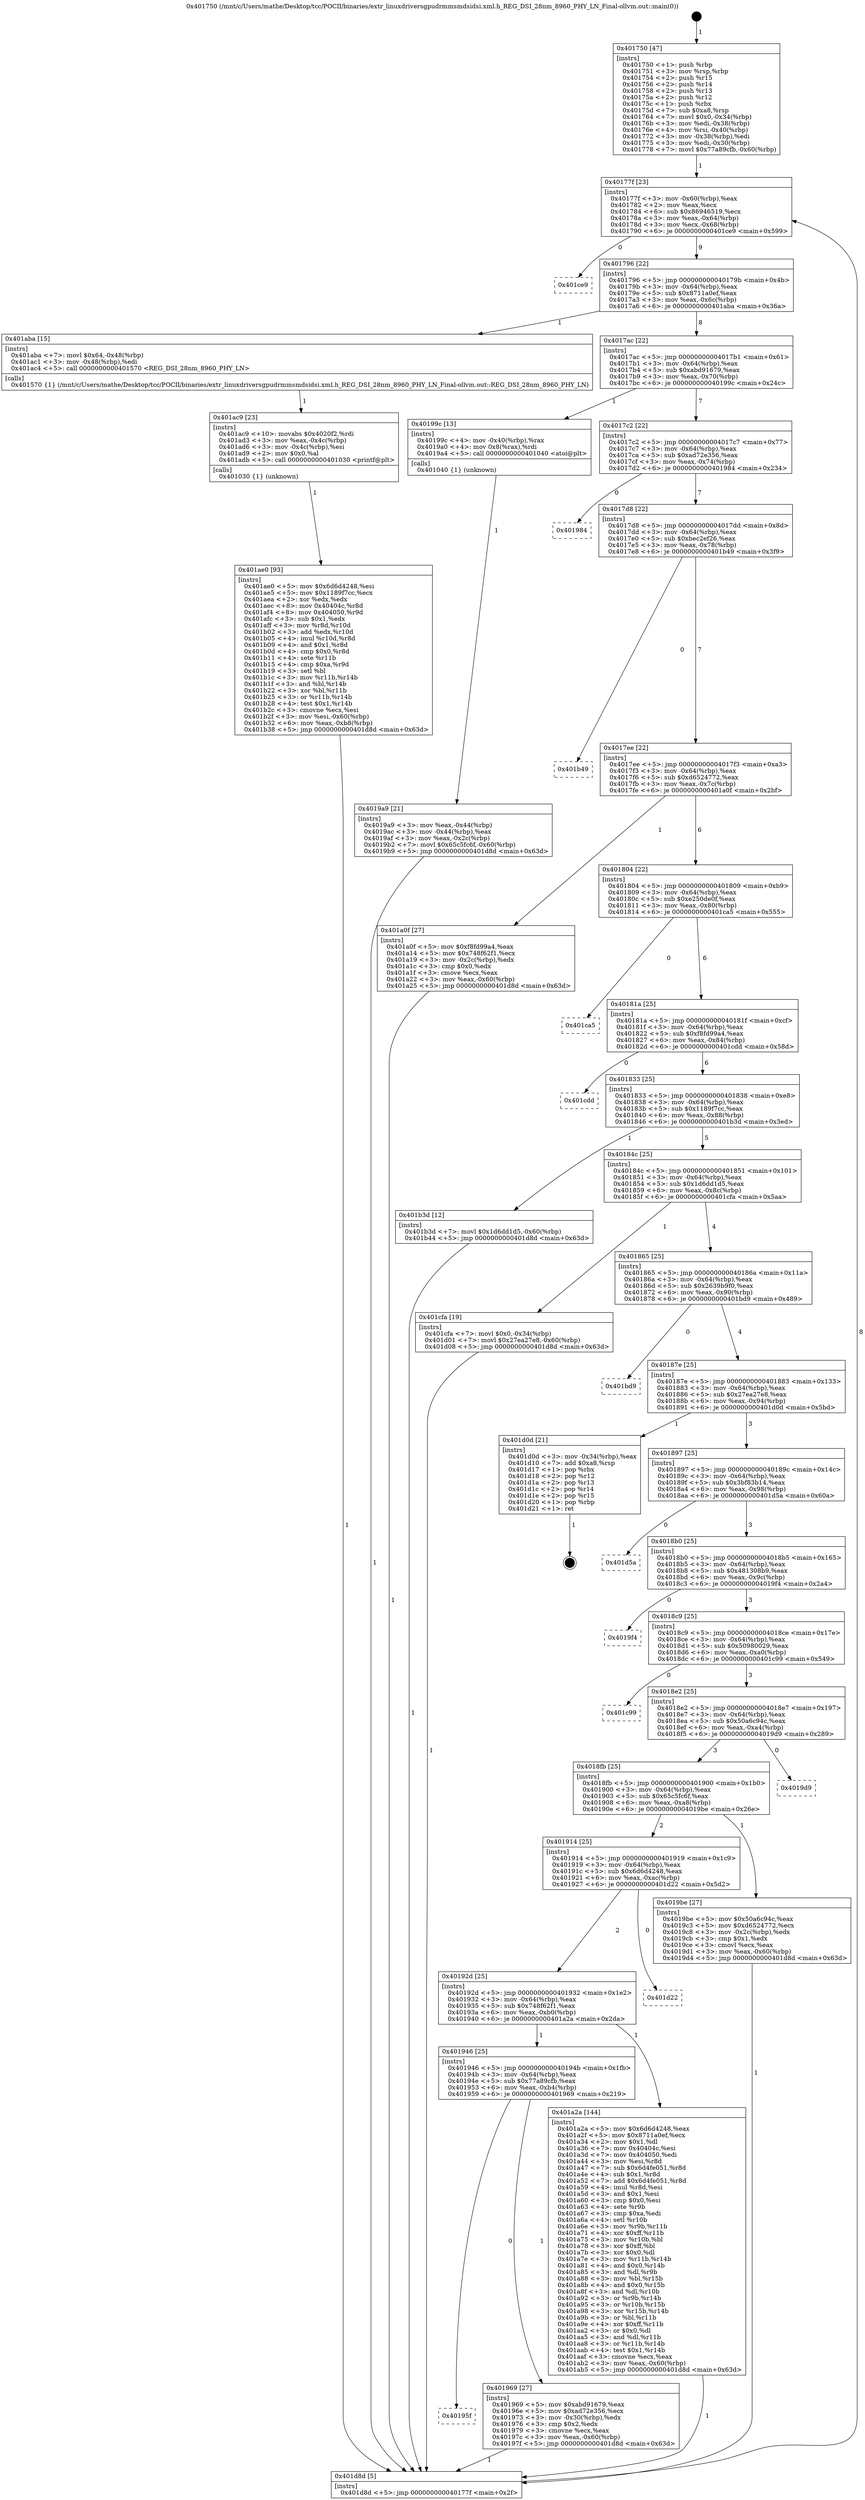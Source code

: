 digraph "0x401750" {
  label = "0x401750 (/mnt/c/Users/mathe/Desktop/tcc/POCII/binaries/extr_linuxdriversgpudrmmsmdsidsi.xml.h_REG_DSI_28nm_8960_PHY_LN_Final-ollvm.out::main(0))"
  labelloc = "t"
  node[shape=record]

  Entry [label="",width=0.3,height=0.3,shape=circle,fillcolor=black,style=filled]
  "0x40177f" [label="{
     0x40177f [23]\l
     | [instrs]\l
     &nbsp;&nbsp;0x40177f \<+3\>: mov -0x60(%rbp),%eax\l
     &nbsp;&nbsp;0x401782 \<+2\>: mov %eax,%ecx\l
     &nbsp;&nbsp;0x401784 \<+6\>: sub $0x86946519,%ecx\l
     &nbsp;&nbsp;0x40178a \<+3\>: mov %eax,-0x64(%rbp)\l
     &nbsp;&nbsp;0x40178d \<+3\>: mov %ecx,-0x68(%rbp)\l
     &nbsp;&nbsp;0x401790 \<+6\>: je 0000000000401ce9 \<main+0x599\>\l
  }"]
  "0x401ce9" [label="{
     0x401ce9\l
  }", style=dashed]
  "0x401796" [label="{
     0x401796 [22]\l
     | [instrs]\l
     &nbsp;&nbsp;0x401796 \<+5\>: jmp 000000000040179b \<main+0x4b\>\l
     &nbsp;&nbsp;0x40179b \<+3\>: mov -0x64(%rbp),%eax\l
     &nbsp;&nbsp;0x40179e \<+5\>: sub $0x8711a0ef,%eax\l
     &nbsp;&nbsp;0x4017a3 \<+3\>: mov %eax,-0x6c(%rbp)\l
     &nbsp;&nbsp;0x4017a6 \<+6\>: je 0000000000401aba \<main+0x36a\>\l
  }"]
  Exit [label="",width=0.3,height=0.3,shape=circle,fillcolor=black,style=filled,peripheries=2]
  "0x401aba" [label="{
     0x401aba [15]\l
     | [instrs]\l
     &nbsp;&nbsp;0x401aba \<+7\>: movl $0x64,-0x48(%rbp)\l
     &nbsp;&nbsp;0x401ac1 \<+3\>: mov -0x48(%rbp),%edi\l
     &nbsp;&nbsp;0x401ac4 \<+5\>: call 0000000000401570 \<REG_DSI_28nm_8960_PHY_LN\>\l
     | [calls]\l
     &nbsp;&nbsp;0x401570 \{1\} (/mnt/c/Users/mathe/Desktop/tcc/POCII/binaries/extr_linuxdriversgpudrmmsmdsidsi.xml.h_REG_DSI_28nm_8960_PHY_LN_Final-ollvm.out::REG_DSI_28nm_8960_PHY_LN)\l
  }"]
  "0x4017ac" [label="{
     0x4017ac [22]\l
     | [instrs]\l
     &nbsp;&nbsp;0x4017ac \<+5\>: jmp 00000000004017b1 \<main+0x61\>\l
     &nbsp;&nbsp;0x4017b1 \<+3\>: mov -0x64(%rbp),%eax\l
     &nbsp;&nbsp;0x4017b4 \<+5\>: sub $0xabd91679,%eax\l
     &nbsp;&nbsp;0x4017b9 \<+3\>: mov %eax,-0x70(%rbp)\l
     &nbsp;&nbsp;0x4017bc \<+6\>: je 000000000040199c \<main+0x24c\>\l
  }"]
  "0x401ae0" [label="{
     0x401ae0 [93]\l
     | [instrs]\l
     &nbsp;&nbsp;0x401ae0 \<+5\>: mov $0x6d6d4248,%esi\l
     &nbsp;&nbsp;0x401ae5 \<+5\>: mov $0x1189f7cc,%ecx\l
     &nbsp;&nbsp;0x401aea \<+2\>: xor %edx,%edx\l
     &nbsp;&nbsp;0x401aec \<+8\>: mov 0x40404c,%r8d\l
     &nbsp;&nbsp;0x401af4 \<+8\>: mov 0x404050,%r9d\l
     &nbsp;&nbsp;0x401afc \<+3\>: sub $0x1,%edx\l
     &nbsp;&nbsp;0x401aff \<+3\>: mov %r8d,%r10d\l
     &nbsp;&nbsp;0x401b02 \<+3\>: add %edx,%r10d\l
     &nbsp;&nbsp;0x401b05 \<+4\>: imul %r10d,%r8d\l
     &nbsp;&nbsp;0x401b09 \<+4\>: and $0x1,%r8d\l
     &nbsp;&nbsp;0x401b0d \<+4\>: cmp $0x0,%r8d\l
     &nbsp;&nbsp;0x401b11 \<+4\>: sete %r11b\l
     &nbsp;&nbsp;0x401b15 \<+4\>: cmp $0xa,%r9d\l
     &nbsp;&nbsp;0x401b19 \<+3\>: setl %bl\l
     &nbsp;&nbsp;0x401b1c \<+3\>: mov %r11b,%r14b\l
     &nbsp;&nbsp;0x401b1f \<+3\>: and %bl,%r14b\l
     &nbsp;&nbsp;0x401b22 \<+3\>: xor %bl,%r11b\l
     &nbsp;&nbsp;0x401b25 \<+3\>: or %r11b,%r14b\l
     &nbsp;&nbsp;0x401b28 \<+4\>: test $0x1,%r14b\l
     &nbsp;&nbsp;0x401b2c \<+3\>: cmovne %ecx,%esi\l
     &nbsp;&nbsp;0x401b2f \<+3\>: mov %esi,-0x60(%rbp)\l
     &nbsp;&nbsp;0x401b32 \<+6\>: mov %eax,-0xb8(%rbp)\l
     &nbsp;&nbsp;0x401b38 \<+5\>: jmp 0000000000401d8d \<main+0x63d\>\l
  }"]
  "0x40199c" [label="{
     0x40199c [13]\l
     | [instrs]\l
     &nbsp;&nbsp;0x40199c \<+4\>: mov -0x40(%rbp),%rax\l
     &nbsp;&nbsp;0x4019a0 \<+4\>: mov 0x8(%rax),%rdi\l
     &nbsp;&nbsp;0x4019a4 \<+5\>: call 0000000000401040 \<atoi@plt\>\l
     | [calls]\l
     &nbsp;&nbsp;0x401040 \{1\} (unknown)\l
  }"]
  "0x4017c2" [label="{
     0x4017c2 [22]\l
     | [instrs]\l
     &nbsp;&nbsp;0x4017c2 \<+5\>: jmp 00000000004017c7 \<main+0x77\>\l
     &nbsp;&nbsp;0x4017c7 \<+3\>: mov -0x64(%rbp),%eax\l
     &nbsp;&nbsp;0x4017ca \<+5\>: sub $0xad72e356,%eax\l
     &nbsp;&nbsp;0x4017cf \<+3\>: mov %eax,-0x74(%rbp)\l
     &nbsp;&nbsp;0x4017d2 \<+6\>: je 0000000000401984 \<main+0x234\>\l
  }"]
  "0x401ac9" [label="{
     0x401ac9 [23]\l
     | [instrs]\l
     &nbsp;&nbsp;0x401ac9 \<+10\>: movabs $0x4020f2,%rdi\l
     &nbsp;&nbsp;0x401ad3 \<+3\>: mov %eax,-0x4c(%rbp)\l
     &nbsp;&nbsp;0x401ad6 \<+3\>: mov -0x4c(%rbp),%esi\l
     &nbsp;&nbsp;0x401ad9 \<+2\>: mov $0x0,%al\l
     &nbsp;&nbsp;0x401adb \<+5\>: call 0000000000401030 \<printf@plt\>\l
     | [calls]\l
     &nbsp;&nbsp;0x401030 \{1\} (unknown)\l
  }"]
  "0x401984" [label="{
     0x401984\l
  }", style=dashed]
  "0x4017d8" [label="{
     0x4017d8 [22]\l
     | [instrs]\l
     &nbsp;&nbsp;0x4017d8 \<+5\>: jmp 00000000004017dd \<main+0x8d\>\l
     &nbsp;&nbsp;0x4017dd \<+3\>: mov -0x64(%rbp),%eax\l
     &nbsp;&nbsp;0x4017e0 \<+5\>: sub $0xbec2ef26,%eax\l
     &nbsp;&nbsp;0x4017e5 \<+3\>: mov %eax,-0x78(%rbp)\l
     &nbsp;&nbsp;0x4017e8 \<+6\>: je 0000000000401b49 \<main+0x3f9\>\l
  }"]
  "0x4019a9" [label="{
     0x4019a9 [21]\l
     | [instrs]\l
     &nbsp;&nbsp;0x4019a9 \<+3\>: mov %eax,-0x44(%rbp)\l
     &nbsp;&nbsp;0x4019ac \<+3\>: mov -0x44(%rbp),%eax\l
     &nbsp;&nbsp;0x4019af \<+3\>: mov %eax,-0x2c(%rbp)\l
     &nbsp;&nbsp;0x4019b2 \<+7\>: movl $0x65c5fc6f,-0x60(%rbp)\l
     &nbsp;&nbsp;0x4019b9 \<+5\>: jmp 0000000000401d8d \<main+0x63d\>\l
  }"]
  "0x401b49" [label="{
     0x401b49\l
  }", style=dashed]
  "0x4017ee" [label="{
     0x4017ee [22]\l
     | [instrs]\l
     &nbsp;&nbsp;0x4017ee \<+5\>: jmp 00000000004017f3 \<main+0xa3\>\l
     &nbsp;&nbsp;0x4017f3 \<+3\>: mov -0x64(%rbp),%eax\l
     &nbsp;&nbsp;0x4017f6 \<+5\>: sub $0xd6524772,%eax\l
     &nbsp;&nbsp;0x4017fb \<+3\>: mov %eax,-0x7c(%rbp)\l
     &nbsp;&nbsp;0x4017fe \<+6\>: je 0000000000401a0f \<main+0x2bf\>\l
  }"]
  "0x401750" [label="{
     0x401750 [47]\l
     | [instrs]\l
     &nbsp;&nbsp;0x401750 \<+1\>: push %rbp\l
     &nbsp;&nbsp;0x401751 \<+3\>: mov %rsp,%rbp\l
     &nbsp;&nbsp;0x401754 \<+2\>: push %r15\l
     &nbsp;&nbsp;0x401756 \<+2\>: push %r14\l
     &nbsp;&nbsp;0x401758 \<+2\>: push %r13\l
     &nbsp;&nbsp;0x40175a \<+2\>: push %r12\l
     &nbsp;&nbsp;0x40175c \<+1\>: push %rbx\l
     &nbsp;&nbsp;0x40175d \<+7\>: sub $0xa8,%rsp\l
     &nbsp;&nbsp;0x401764 \<+7\>: movl $0x0,-0x34(%rbp)\l
     &nbsp;&nbsp;0x40176b \<+3\>: mov %edi,-0x38(%rbp)\l
     &nbsp;&nbsp;0x40176e \<+4\>: mov %rsi,-0x40(%rbp)\l
     &nbsp;&nbsp;0x401772 \<+3\>: mov -0x38(%rbp),%edi\l
     &nbsp;&nbsp;0x401775 \<+3\>: mov %edi,-0x30(%rbp)\l
     &nbsp;&nbsp;0x401778 \<+7\>: movl $0x77a89cfb,-0x60(%rbp)\l
  }"]
  "0x401a0f" [label="{
     0x401a0f [27]\l
     | [instrs]\l
     &nbsp;&nbsp;0x401a0f \<+5\>: mov $0xf8fd99a4,%eax\l
     &nbsp;&nbsp;0x401a14 \<+5\>: mov $0x748f62f1,%ecx\l
     &nbsp;&nbsp;0x401a19 \<+3\>: mov -0x2c(%rbp),%edx\l
     &nbsp;&nbsp;0x401a1c \<+3\>: cmp $0x0,%edx\l
     &nbsp;&nbsp;0x401a1f \<+3\>: cmove %ecx,%eax\l
     &nbsp;&nbsp;0x401a22 \<+3\>: mov %eax,-0x60(%rbp)\l
     &nbsp;&nbsp;0x401a25 \<+5\>: jmp 0000000000401d8d \<main+0x63d\>\l
  }"]
  "0x401804" [label="{
     0x401804 [22]\l
     | [instrs]\l
     &nbsp;&nbsp;0x401804 \<+5\>: jmp 0000000000401809 \<main+0xb9\>\l
     &nbsp;&nbsp;0x401809 \<+3\>: mov -0x64(%rbp),%eax\l
     &nbsp;&nbsp;0x40180c \<+5\>: sub $0xe250de0f,%eax\l
     &nbsp;&nbsp;0x401811 \<+3\>: mov %eax,-0x80(%rbp)\l
     &nbsp;&nbsp;0x401814 \<+6\>: je 0000000000401ca5 \<main+0x555\>\l
  }"]
  "0x401d8d" [label="{
     0x401d8d [5]\l
     | [instrs]\l
     &nbsp;&nbsp;0x401d8d \<+5\>: jmp 000000000040177f \<main+0x2f\>\l
  }"]
  "0x401ca5" [label="{
     0x401ca5\l
  }", style=dashed]
  "0x40181a" [label="{
     0x40181a [25]\l
     | [instrs]\l
     &nbsp;&nbsp;0x40181a \<+5\>: jmp 000000000040181f \<main+0xcf\>\l
     &nbsp;&nbsp;0x40181f \<+3\>: mov -0x64(%rbp),%eax\l
     &nbsp;&nbsp;0x401822 \<+5\>: sub $0xf8fd99a4,%eax\l
     &nbsp;&nbsp;0x401827 \<+6\>: mov %eax,-0x84(%rbp)\l
     &nbsp;&nbsp;0x40182d \<+6\>: je 0000000000401cdd \<main+0x58d\>\l
  }"]
  "0x40195f" [label="{
     0x40195f\l
  }", style=dashed]
  "0x401cdd" [label="{
     0x401cdd\l
  }", style=dashed]
  "0x401833" [label="{
     0x401833 [25]\l
     | [instrs]\l
     &nbsp;&nbsp;0x401833 \<+5\>: jmp 0000000000401838 \<main+0xe8\>\l
     &nbsp;&nbsp;0x401838 \<+3\>: mov -0x64(%rbp),%eax\l
     &nbsp;&nbsp;0x40183b \<+5\>: sub $0x1189f7cc,%eax\l
     &nbsp;&nbsp;0x401840 \<+6\>: mov %eax,-0x88(%rbp)\l
     &nbsp;&nbsp;0x401846 \<+6\>: je 0000000000401b3d \<main+0x3ed\>\l
  }"]
  "0x401969" [label="{
     0x401969 [27]\l
     | [instrs]\l
     &nbsp;&nbsp;0x401969 \<+5\>: mov $0xabd91679,%eax\l
     &nbsp;&nbsp;0x40196e \<+5\>: mov $0xad72e356,%ecx\l
     &nbsp;&nbsp;0x401973 \<+3\>: mov -0x30(%rbp),%edx\l
     &nbsp;&nbsp;0x401976 \<+3\>: cmp $0x2,%edx\l
     &nbsp;&nbsp;0x401979 \<+3\>: cmovne %ecx,%eax\l
     &nbsp;&nbsp;0x40197c \<+3\>: mov %eax,-0x60(%rbp)\l
     &nbsp;&nbsp;0x40197f \<+5\>: jmp 0000000000401d8d \<main+0x63d\>\l
  }"]
  "0x401b3d" [label="{
     0x401b3d [12]\l
     | [instrs]\l
     &nbsp;&nbsp;0x401b3d \<+7\>: movl $0x1d6dd1d5,-0x60(%rbp)\l
     &nbsp;&nbsp;0x401b44 \<+5\>: jmp 0000000000401d8d \<main+0x63d\>\l
  }"]
  "0x40184c" [label="{
     0x40184c [25]\l
     | [instrs]\l
     &nbsp;&nbsp;0x40184c \<+5\>: jmp 0000000000401851 \<main+0x101\>\l
     &nbsp;&nbsp;0x401851 \<+3\>: mov -0x64(%rbp),%eax\l
     &nbsp;&nbsp;0x401854 \<+5\>: sub $0x1d6dd1d5,%eax\l
     &nbsp;&nbsp;0x401859 \<+6\>: mov %eax,-0x8c(%rbp)\l
     &nbsp;&nbsp;0x40185f \<+6\>: je 0000000000401cfa \<main+0x5aa\>\l
  }"]
  "0x401946" [label="{
     0x401946 [25]\l
     | [instrs]\l
     &nbsp;&nbsp;0x401946 \<+5\>: jmp 000000000040194b \<main+0x1fb\>\l
     &nbsp;&nbsp;0x40194b \<+3\>: mov -0x64(%rbp),%eax\l
     &nbsp;&nbsp;0x40194e \<+5\>: sub $0x77a89cfb,%eax\l
     &nbsp;&nbsp;0x401953 \<+6\>: mov %eax,-0xb4(%rbp)\l
     &nbsp;&nbsp;0x401959 \<+6\>: je 0000000000401969 \<main+0x219\>\l
  }"]
  "0x401cfa" [label="{
     0x401cfa [19]\l
     | [instrs]\l
     &nbsp;&nbsp;0x401cfa \<+7\>: movl $0x0,-0x34(%rbp)\l
     &nbsp;&nbsp;0x401d01 \<+7\>: movl $0x27ea27e8,-0x60(%rbp)\l
     &nbsp;&nbsp;0x401d08 \<+5\>: jmp 0000000000401d8d \<main+0x63d\>\l
  }"]
  "0x401865" [label="{
     0x401865 [25]\l
     | [instrs]\l
     &nbsp;&nbsp;0x401865 \<+5\>: jmp 000000000040186a \<main+0x11a\>\l
     &nbsp;&nbsp;0x40186a \<+3\>: mov -0x64(%rbp),%eax\l
     &nbsp;&nbsp;0x40186d \<+5\>: sub $0x2639b9f0,%eax\l
     &nbsp;&nbsp;0x401872 \<+6\>: mov %eax,-0x90(%rbp)\l
     &nbsp;&nbsp;0x401878 \<+6\>: je 0000000000401bd9 \<main+0x489\>\l
  }"]
  "0x401a2a" [label="{
     0x401a2a [144]\l
     | [instrs]\l
     &nbsp;&nbsp;0x401a2a \<+5\>: mov $0x6d6d4248,%eax\l
     &nbsp;&nbsp;0x401a2f \<+5\>: mov $0x8711a0ef,%ecx\l
     &nbsp;&nbsp;0x401a34 \<+2\>: mov $0x1,%dl\l
     &nbsp;&nbsp;0x401a36 \<+7\>: mov 0x40404c,%esi\l
     &nbsp;&nbsp;0x401a3d \<+7\>: mov 0x404050,%edi\l
     &nbsp;&nbsp;0x401a44 \<+3\>: mov %esi,%r8d\l
     &nbsp;&nbsp;0x401a47 \<+7\>: sub $0x6d4fe051,%r8d\l
     &nbsp;&nbsp;0x401a4e \<+4\>: sub $0x1,%r8d\l
     &nbsp;&nbsp;0x401a52 \<+7\>: add $0x6d4fe051,%r8d\l
     &nbsp;&nbsp;0x401a59 \<+4\>: imul %r8d,%esi\l
     &nbsp;&nbsp;0x401a5d \<+3\>: and $0x1,%esi\l
     &nbsp;&nbsp;0x401a60 \<+3\>: cmp $0x0,%esi\l
     &nbsp;&nbsp;0x401a63 \<+4\>: sete %r9b\l
     &nbsp;&nbsp;0x401a67 \<+3\>: cmp $0xa,%edi\l
     &nbsp;&nbsp;0x401a6a \<+4\>: setl %r10b\l
     &nbsp;&nbsp;0x401a6e \<+3\>: mov %r9b,%r11b\l
     &nbsp;&nbsp;0x401a71 \<+4\>: xor $0xff,%r11b\l
     &nbsp;&nbsp;0x401a75 \<+3\>: mov %r10b,%bl\l
     &nbsp;&nbsp;0x401a78 \<+3\>: xor $0xff,%bl\l
     &nbsp;&nbsp;0x401a7b \<+3\>: xor $0x0,%dl\l
     &nbsp;&nbsp;0x401a7e \<+3\>: mov %r11b,%r14b\l
     &nbsp;&nbsp;0x401a81 \<+4\>: and $0x0,%r14b\l
     &nbsp;&nbsp;0x401a85 \<+3\>: and %dl,%r9b\l
     &nbsp;&nbsp;0x401a88 \<+3\>: mov %bl,%r15b\l
     &nbsp;&nbsp;0x401a8b \<+4\>: and $0x0,%r15b\l
     &nbsp;&nbsp;0x401a8f \<+3\>: and %dl,%r10b\l
     &nbsp;&nbsp;0x401a92 \<+3\>: or %r9b,%r14b\l
     &nbsp;&nbsp;0x401a95 \<+3\>: or %r10b,%r15b\l
     &nbsp;&nbsp;0x401a98 \<+3\>: xor %r15b,%r14b\l
     &nbsp;&nbsp;0x401a9b \<+3\>: or %bl,%r11b\l
     &nbsp;&nbsp;0x401a9e \<+4\>: xor $0xff,%r11b\l
     &nbsp;&nbsp;0x401aa2 \<+3\>: or $0x0,%dl\l
     &nbsp;&nbsp;0x401aa5 \<+3\>: and %dl,%r11b\l
     &nbsp;&nbsp;0x401aa8 \<+3\>: or %r11b,%r14b\l
     &nbsp;&nbsp;0x401aab \<+4\>: test $0x1,%r14b\l
     &nbsp;&nbsp;0x401aaf \<+3\>: cmovne %ecx,%eax\l
     &nbsp;&nbsp;0x401ab2 \<+3\>: mov %eax,-0x60(%rbp)\l
     &nbsp;&nbsp;0x401ab5 \<+5\>: jmp 0000000000401d8d \<main+0x63d\>\l
  }"]
  "0x401bd9" [label="{
     0x401bd9\l
  }", style=dashed]
  "0x40187e" [label="{
     0x40187e [25]\l
     | [instrs]\l
     &nbsp;&nbsp;0x40187e \<+5\>: jmp 0000000000401883 \<main+0x133\>\l
     &nbsp;&nbsp;0x401883 \<+3\>: mov -0x64(%rbp),%eax\l
     &nbsp;&nbsp;0x401886 \<+5\>: sub $0x27ea27e8,%eax\l
     &nbsp;&nbsp;0x40188b \<+6\>: mov %eax,-0x94(%rbp)\l
     &nbsp;&nbsp;0x401891 \<+6\>: je 0000000000401d0d \<main+0x5bd\>\l
  }"]
  "0x40192d" [label="{
     0x40192d [25]\l
     | [instrs]\l
     &nbsp;&nbsp;0x40192d \<+5\>: jmp 0000000000401932 \<main+0x1e2\>\l
     &nbsp;&nbsp;0x401932 \<+3\>: mov -0x64(%rbp),%eax\l
     &nbsp;&nbsp;0x401935 \<+5\>: sub $0x748f62f1,%eax\l
     &nbsp;&nbsp;0x40193a \<+6\>: mov %eax,-0xb0(%rbp)\l
     &nbsp;&nbsp;0x401940 \<+6\>: je 0000000000401a2a \<main+0x2da\>\l
  }"]
  "0x401d0d" [label="{
     0x401d0d [21]\l
     | [instrs]\l
     &nbsp;&nbsp;0x401d0d \<+3\>: mov -0x34(%rbp),%eax\l
     &nbsp;&nbsp;0x401d10 \<+7\>: add $0xa8,%rsp\l
     &nbsp;&nbsp;0x401d17 \<+1\>: pop %rbx\l
     &nbsp;&nbsp;0x401d18 \<+2\>: pop %r12\l
     &nbsp;&nbsp;0x401d1a \<+2\>: pop %r13\l
     &nbsp;&nbsp;0x401d1c \<+2\>: pop %r14\l
     &nbsp;&nbsp;0x401d1e \<+2\>: pop %r15\l
     &nbsp;&nbsp;0x401d20 \<+1\>: pop %rbp\l
     &nbsp;&nbsp;0x401d21 \<+1\>: ret\l
  }"]
  "0x401897" [label="{
     0x401897 [25]\l
     | [instrs]\l
     &nbsp;&nbsp;0x401897 \<+5\>: jmp 000000000040189c \<main+0x14c\>\l
     &nbsp;&nbsp;0x40189c \<+3\>: mov -0x64(%rbp),%eax\l
     &nbsp;&nbsp;0x40189f \<+5\>: sub $0x3bf83b14,%eax\l
     &nbsp;&nbsp;0x4018a4 \<+6\>: mov %eax,-0x98(%rbp)\l
     &nbsp;&nbsp;0x4018aa \<+6\>: je 0000000000401d5a \<main+0x60a\>\l
  }"]
  "0x401d22" [label="{
     0x401d22\l
  }", style=dashed]
  "0x401d5a" [label="{
     0x401d5a\l
  }", style=dashed]
  "0x4018b0" [label="{
     0x4018b0 [25]\l
     | [instrs]\l
     &nbsp;&nbsp;0x4018b0 \<+5\>: jmp 00000000004018b5 \<main+0x165\>\l
     &nbsp;&nbsp;0x4018b5 \<+3\>: mov -0x64(%rbp),%eax\l
     &nbsp;&nbsp;0x4018b8 \<+5\>: sub $0x481308b9,%eax\l
     &nbsp;&nbsp;0x4018bd \<+6\>: mov %eax,-0x9c(%rbp)\l
     &nbsp;&nbsp;0x4018c3 \<+6\>: je 00000000004019f4 \<main+0x2a4\>\l
  }"]
  "0x401914" [label="{
     0x401914 [25]\l
     | [instrs]\l
     &nbsp;&nbsp;0x401914 \<+5\>: jmp 0000000000401919 \<main+0x1c9\>\l
     &nbsp;&nbsp;0x401919 \<+3\>: mov -0x64(%rbp),%eax\l
     &nbsp;&nbsp;0x40191c \<+5\>: sub $0x6d6d4248,%eax\l
     &nbsp;&nbsp;0x401921 \<+6\>: mov %eax,-0xac(%rbp)\l
     &nbsp;&nbsp;0x401927 \<+6\>: je 0000000000401d22 \<main+0x5d2\>\l
  }"]
  "0x4019f4" [label="{
     0x4019f4\l
  }", style=dashed]
  "0x4018c9" [label="{
     0x4018c9 [25]\l
     | [instrs]\l
     &nbsp;&nbsp;0x4018c9 \<+5\>: jmp 00000000004018ce \<main+0x17e\>\l
     &nbsp;&nbsp;0x4018ce \<+3\>: mov -0x64(%rbp),%eax\l
     &nbsp;&nbsp;0x4018d1 \<+5\>: sub $0x50980029,%eax\l
     &nbsp;&nbsp;0x4018d6 \<+6\>: mov %eax,-0xa0(%rbp)\l
     &nbsp;&nbsp;0x4018dc \<+6\>: je 0000000000401c99 \<main+0x549\>\l
  }"]
  "0x4019be" [label="{
     0x4019be [27]\l
     | [instrs]\l
     &nbsp;&nbsp;0x4019be \<+5\>: mov $0x50a6c94c,%eax\l
     &nbsp;&nbsp;0x4019c3 \<+5\>: mov $0xd6524772,%ecx\l
     &nbsp;&nbsp;0x4019c8 \<+3\>: mov -0x2c(%rbp),%edx\l
     &nbsp;&nbsp;0x4019cb \<+3\>: cmp $0x1,%edx\l
     &nbsp;&nbsp;0x4019ce \<+3\>: cmovl %ecx,%eax\l
     &nbsp;&nbsp;0x4019d1 \<+3\>: mov %eax,-0x60(%rbp)\l
     &nbsp;&nbsp;0x4019d4 \<+5\>: jmp 0000000000401d8d \<main+0x63d\>\l
  }"]
  "0x401c99" [label="{
     0x401c99\l
  }", style=dashed]
  "0x4018e2" [label="{
     0x4018e2 [25]\l
     | [instrs]\l
     &nbsp;&nbsp;0x4018e2 \<+5\>: jmp 00000000004018e7 \<main+0x197\>\l
     &nbsp;&nbsp;0x4018e7 \<+3\>: mov -0x64(%rbp),%eax\l
     &nbsp;&nbsp;0x4018ea \<+5\>: sub $0x50a6c94c,%eax\l
     &nbsp;&nbsp;0x4018ef \<+6\>: mov %eax,-0xa4(%rbp)\l
     &nbsp;&nbsp;0x4018f5 \<+6\>: je 00000000004019d9 \<main+0x289\>\l
  }"]
  "0x4018fb" [label="{
     0x4018fb [25]\l
     | [instrs]\l
     &nbsp;&nbsp;0x4018fb \<+5\>: jmp 0000000000401900 \<main+0x1b0\>\l
     &nbsp;&nbsp;0x401900 \<+3\>: mov -0x64(%rbp),%eax\l
     &nbsp;&nbsp;0x401903 \<+5\>: sub $0x65c5fc6f,%eax\l
     &nbsp;&nbsp;0x401908 \<+6\>: mov %eax,-0xa8(%rbp)\l
     &nbsp;&nbsp;0x40190e \<+6\>: je 00000000004019be \<main+0x26e\>\l
  }"]
  "0x4019d9" [label="{
     0x4019d9\l
  }", style=dashed]
  Entry -> "0x401750" [label=" 1"]
  "0x40177f" -> "0x401ce9" [label=" 0"]
  "0x40177f" -> "0x401796" [label=" 9"]
  "0x401d0d" -> Exit [label=" 1"]
  "0x401796" -> "0x401aba" [label=" 1"]
  "0x401796" -> "0x4017ac" [label=" 8"]
  "0x401cfa" -> "0x401d8d" [label=" 1"]
  "0x4017ac" -> "0x40199c" [label=" 1"]
  "0x4017ac" -> "0x4017c2" [label=" 7"]
  "0x401b3d" -> "0x401d8d" [label=" 1"]
  "0x4017c2" -> "0x401984" [label=" 0"]
  "0x4017c2" -> "0x4017d8" [label=" 7"]
  "0x401ae0" -> "0x401d8d" [label=" 1"]
  "0x4017d8" -> "0x401b49" [label=" 0"]
  "0x4017d8" -> "0x4017ee" [label=" 7"]
  "0x401ac9" -> "0x401ae0" [label=" 1"]
  "0x4017ee" -> "0x401a0f" [label=" 1"]
  "0x4017ee" -> "0x401804" [label=" 6"]
  "0x401aba" -> "0x401ac9" [label=" 1"]
  "0x401804" -> "0x401ca5" [label=" 0"]
  "0x401804" -> "0x40181a" [label=" 6"]
  "0x401a2a" -> "0x401d8d" [label=" 1"]
  "0x40181a" -> "0x401cdd" [label=" 0"]
  "0x40181a" -> "0x401833" [label=" 6"]
  "0x401a0f" -> "0x401d8d" [label=" 1"]
  "0x401833" -> "0x401b3d" [label=" 1"]
  "0x401833" -> "0x40184c" [label=" 5"]
  "0x4019be" -> "0x401d8d" [label=" 1"]
  "0x40184c" -> "0x401cfa" [label=" 1"]
  "0x40184c" -> "0x401865" [label=" 4"]
  "0x40199c" -> "0x4019a9" [label=" 1"]
  "0x401865" -> "0x401bd9" [label=" 0"]
  "0x401865" -> "0x40187e" [label=" 4"]
  "0x401d8d" -> "0x40177f" [label=" 8"]
  "0x40187e" -> "0x401d0d" [label=" 1"]
  "0x40187e" -> "0x401897" [label=" 3"]
  "0x401969" -> "0x401d8d" [label=" 1"]
  "0x401897" -> "0x401d5a" [label=" 0"]
  "0x401897" -> "0x4018b0" [label=" 3"]
  "0x401946" -> "0x40195f" [label=" 0"]
  "0x4018b0" -> "0x4019f4" [label=" 0"]
  "0x4018b0" -> "0x4018c9" [label=" 3"]
  "0x4019a9" -> "0x401d8d" [label=" 1"]
  "0x4018c9" -> "0x401c99" [label=" 0"]
  "0x4018c9" -> "0x4018e2" [label=" 3"]
  "0x40192d" -> "0x401946" [label=" 1"]
  "0x4018e2" -> "0x4019d9" [label=" 0"]
  "0x4018e2" -> "0x4018fb" [label=" 3"]
  "0x40192d" -> "0x401a2a" [label=" 1"]
  "0x4018fb" -> "0x4019be" [label=" 1"]
  "0x4018fb" -> "0x401914" [label=" 2"]
  "0x401946" -> "0x401969" [label=" 1"]
  "0x401914" -> "0x401d22" [label=" 0"]
  "0x401914" -> "0x40192d" [label=" 2"]
  "0x401750" -> "0x40177f" [label=" 1"]
}

